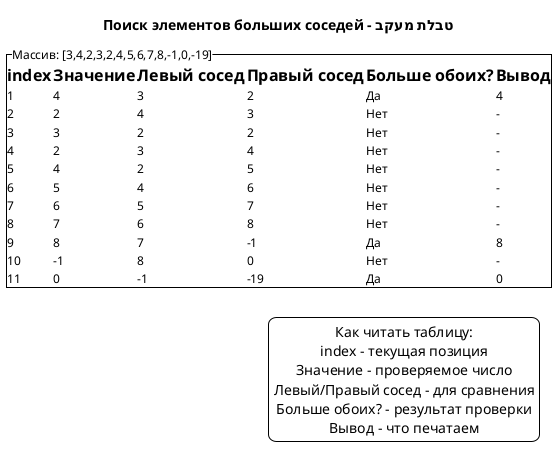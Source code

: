 @startuml
title טבלת מעקב - Поиск элементов больших соседей
skinparam backgroundColor white
skinparam {
    defaultFontSize 12
    defaultTextAlignment center
}

salt
{
    {^"Массив: [3,4,2,3,2,4,5,6,7,8,-1,0,-19]"
    |= index |= Значение |= Левый сосед |= Правый сосед |= Больше обоих? |= Вывод
    | 1 | 4 | 3 | 2 | Да | 4
    | 2 | 2 | 4 | 3 | Нет | -
    | 3 | 3 | 2 | 2 | Нет | -
    | 4 | 2 | 3 | 4 | Нет | -
    | 5 | 4 | 2 | 5 | Нет | -
    | 6 | 5 | 4 | 6 | Нет | -
    | 7 | 6 | 5 | 7 | Нет | -
    | 8 | 7 | 6 | 8 | Нет | -
    | 9 | 8 | 7 | -1 | Да | 8
    | 10 | -1 | 8 | 0 | Нет | -
    | 11 | 0 | -1 | -19 | Да | 0
    }
}

legend right
    Как читать таблицу:
    index - текущая позиция
    Значение - проверяемое число
    Левый/Правый сосед - для сравнения
    Больше обоих? - результат проверки
    Вывод - что печатаем
end legend

@enduml
